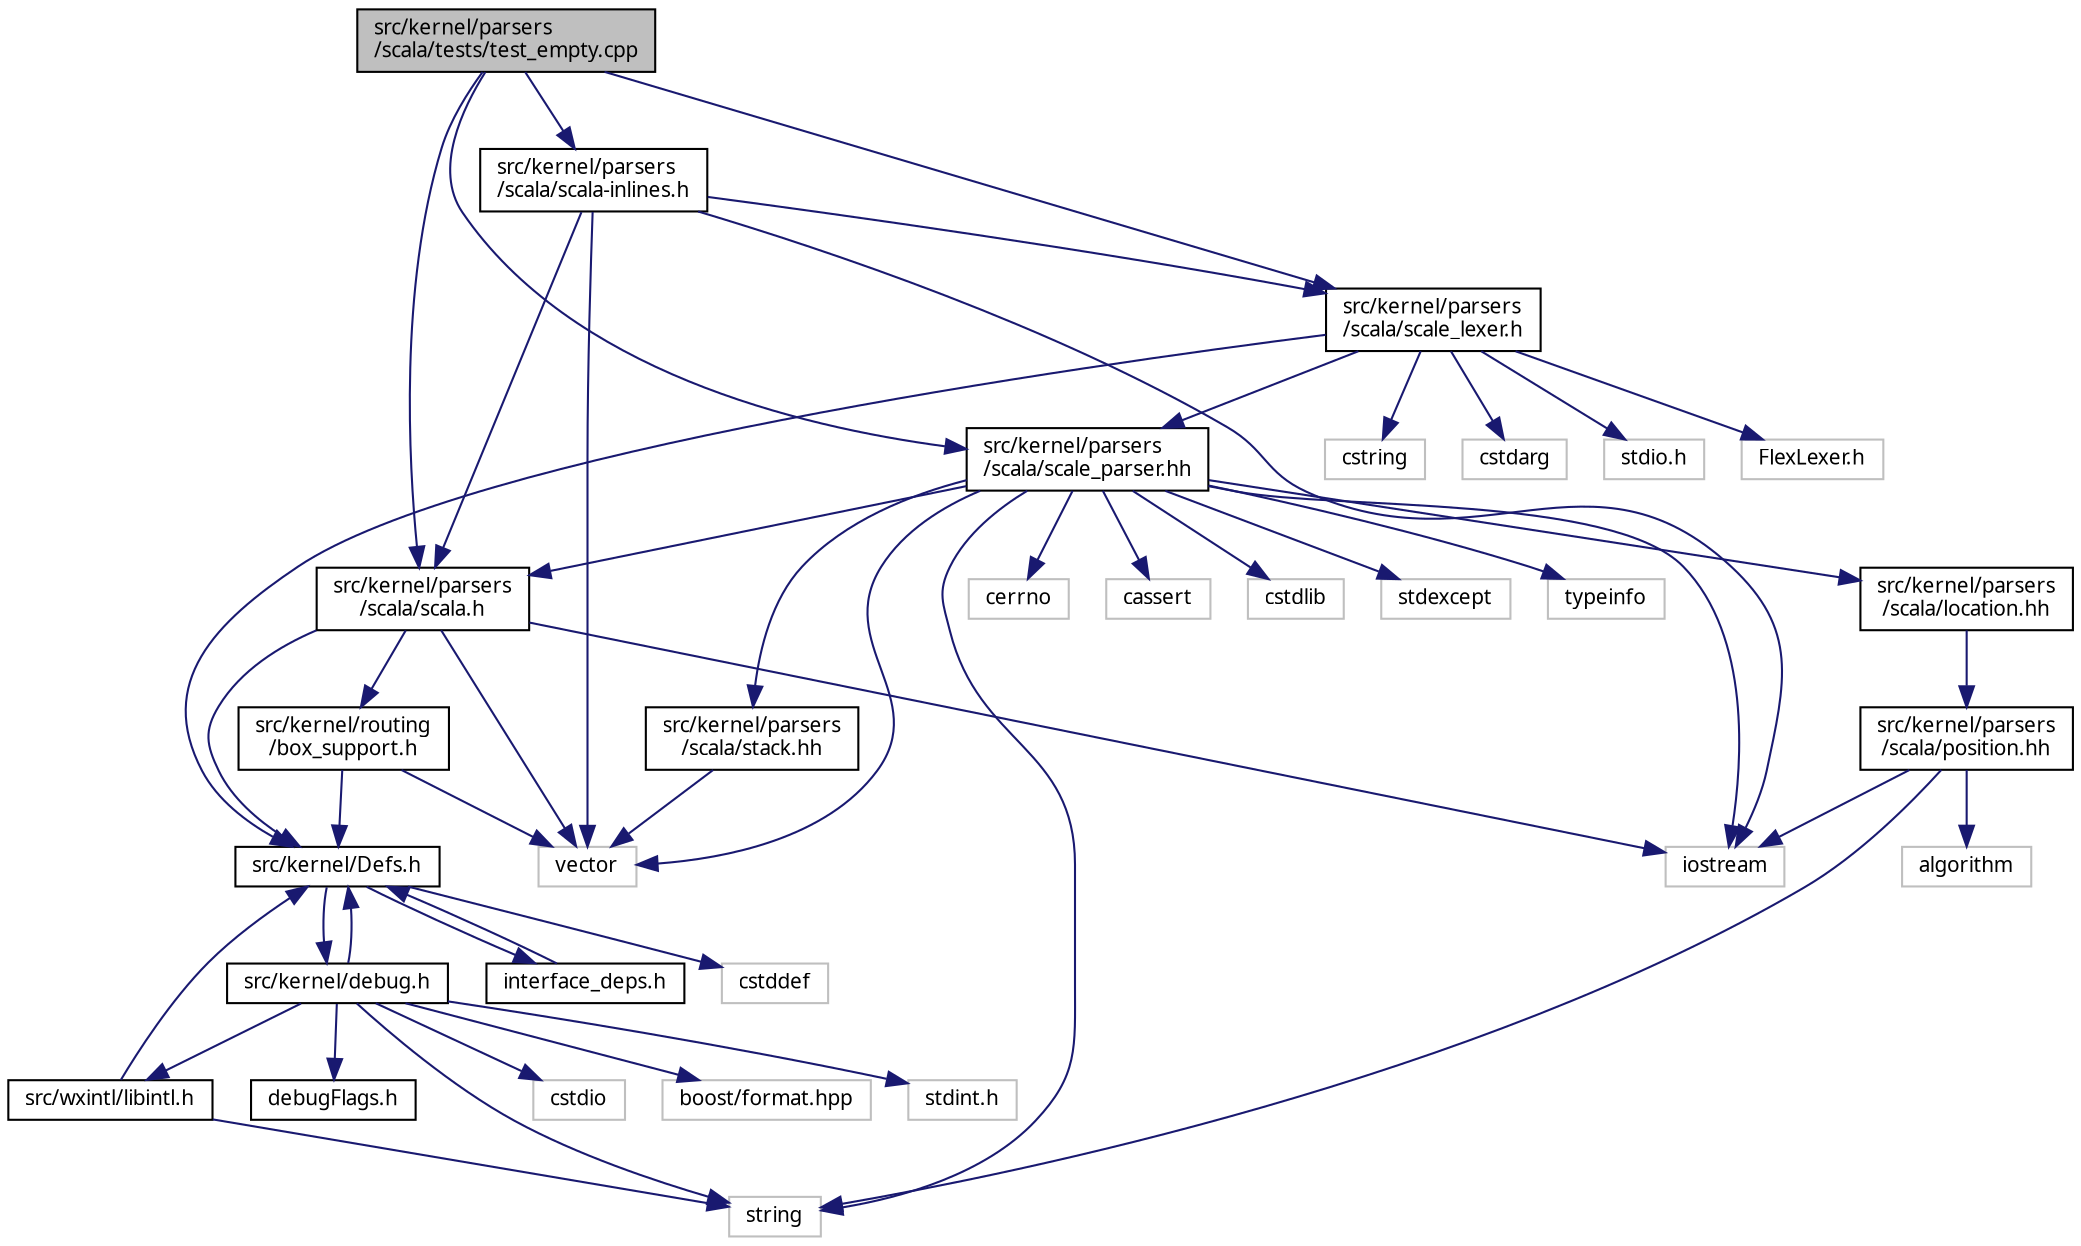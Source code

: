 digraph "src/kernel/parsers/scala/tests/test_empty.cpp"
{
  edge [fontname="Sans",fontsize="10",labelfontname="Sans",labelfontsize="10"];
  node [fontname="Sans",fontsize="10",shape=record];
  Node0 [label="src/kernel/parsers\l/scala/tests/test_empty.cpp",height=0.2,width=0.4,color="black", fillcolor="grey75", style="filled", fontcolor="black"];
  Node0 -> Node1 [color="midnightblue",fontsize="10",style="solid",fontname="Sans"];
  Node1 [label="src/kernel/parsers\l/scala/scala.h",height=0.2,width=0.4,color="black", fillcolor="white", style="filled",URL="$da/db7/scala_8h.html"];
  Node1 -> Node2 [color="midnightblue",fontsize="10",style="solid",fontname="Sans"];
  Node2 [label="src/kernel/Defs.h",height=0.2,width=0.4,color="black", fillcolor="white", style="filled",URL="$d1/d73/Defs_8h.html",tooltip="Common definitions. "];
  Node2 -> Node3 [color="midnightblue",fontsize="10",style="solid",fontname="Sans"];
  Node3 [label="interface_deps.h",height=0.2,width=0.4,color="black", fillcolor="white", style="filled",URL="$de/ddd/interface__deps_8h.html"];
  Node3 -> Node2 [color="midnightblue",fontsize="10",style="solid",fontname="Sans"];
  Node2 -> Node4 [color="midnightblue",fontsize="10",style="solid",fontname="Sans"];
  Node4 [label="cstddef",height=0.2,width=0.4,color="grey75", fillcolor="white", style="filled"];
  Node2 -> Node5 [color="midnightblue",fontsize="10",style="solid",fontname="Sans"];
  Node5 [label="src/kernel/debug.h",height=0.2,width=0.4,color="black", fillcolor="white", style="filled",URL="$db/d16/debug_8h.html"];
  Node5 -> Node2 [color="midnightblue",fontsize="10",style="solid",fontname="Sans"];
  Node5 -> Node6 [color="midnightblue",fontsize="10",style="solid",fontname="Sans"];
  Node6 [label="src/wxintl/libintl.h",height=0.2,width=0.4,color="black", fillcolor="white", style="filled",URL="$d4/d64/libintl_8h.html"];
  Node6 -> Node2 [color="midnightblue",fontsize="10",style="solid",fontname="Sans"];
  Node6 -> Node7 [color="midnightblue",fontsize="10",style="solid",fontname="Sans"];
  Node7 [label="string",height=0.2,width=0.4,color="grey75", fillcolor="white", style="filled"];
  Node5 -> Node7 [color="midnightblue",fontsize="10",style="solid",fontname="Sans"];
  Node5 -> Node8 [color="midnightblue",fontsize="10",style="solid",fontname="Sans"];
  Node8 [label="cstdio",height=0.2,width=0.4,color="grey75", fillcolor="white", style="filled"];
  Node5 -> Node9 [color="midnightblue",fontsize="10",style="solid",fontname="Sans"];
  Node9 [label="boost/format.hpp",height=0.2,width=0.4,color="grey75", fillcolor="white", style="filled"];
  Node5 -> Node10 [color="midnightblue",fontsize="10",style="solid",fontname="Sans"];
  Node10 [label="stdint.h",height=0.2,width=0.4,color="grey75", fillcolor="white", style="filled"];
  Node5 -> Node11 [color="midnightblue",fontsize="10",style="solid",fontname="Sans"];
  Node11 [label="debugFlags.h",height=0.2,width=0.4,color="black", fillcolor="white", style="filled",URL="$d4/dab/debugFlags_8h.html",tooltip="Debug flags for mutabor debug mode. "];
  Node1 -> Node12 [color="midnightblue",fontsize="10",style="solid",fontname="Sans"];
  Node12 [label="src/kernel/routing\l/box_support.h",height=0.2,width=0.4,color="black", fillcolor="white", style="filled",URL="$d2/dfc/box__support_8h.html",tooltip="Mutabor Box for C++. "];
  Node12 -> Node2 [color="midnightblue",fontsize="10",style="solid",fontname="Sans"];
  Node12 -> Node13 [color="midnightblue",fontsize="10",style="solid",fontname="Sans"];
  Node13 [label="vector",height=0.2,width=0.4,color="grey75", fillcolor="white", style="filled"];
  Node1 -> Node13 [color="midnightblue",fontsize="10",style="solid",fontname="Sans"];
  Node1 -> Node14 [color="midnightblue",fontsize="10",style="solid",fontname="Sans"];
  Node14 [label="iostream",height=0.2,width=0.4,color="grey75", fillcolor="white", style="filled"];
  Node0 -> Node15 [color="midnightblue",fontsize="10",style="solid",fontname="Sans"];
  Node15 [label="src/kernel/parsers\l/scala/scale_parser.hh",height=0.2,width=0.4,color="black", fillcolor="white", style="filled",URL="$dc/d1d/scale__parser_8hh.html"];
  Node15 -> Node7 [color="midnightblue",fontsize="10",style="solid",fontname="Sans"];
  Node15 -> Node16 [color="midnightblue",fontsize="10",style="solid",fontname="Sans"];
  Node16 [label="cerrno",height=0.2,width=0.4,color="grey75", fillcolor="white", style="filled"];
  Node15 -> Node1 [color="midnightblue",fontsize="10",style="solid",fontname="Sans"];
  Node15 -> Node17 [color="midnightblue",fontsize="10",style="solid",fontname="Sans"];
  Node17 [label="cassert",height=0.2,width=0.4,color="grey75", fillcolor="white", style="filled"];
  Node15 -> Node18 [color="midnightblue",fontsize="10",style="solid",fontname="Sans"];
  Node18 [label="cstdlib",height=0.2,width=0.4,color="grey75", fillcolor="white", style="filled"];
  Node15 -> Node14 [color="midnightblue",fontsize="10",style="solid",fontname="Sans"];
  Node15 -> Node19 [color="midnightblue",fontsize="10",style="solid",fontname="Sans"];
  Node19 [label="stdexcept",height=0.2,width=0.4,color="grey75", fillcolor="white", style="filled"];
  Node15 -> Node13 [color="midnightblue",fontsize="10",style="solid",fontname="Sans"];
  Node15 -> Node20 [color="midnightblue",fontsize="10",style="solid",fontname="Sans"];
  Node20 [label="src/kernel/parsers\l/scala/stack.hh",height=0.2,width=0.4,color="black", fillcolor="white", style="filled",URL="$dc/da6/stack_8hh.html",tooltip="Define the mutabor::scala_parser::stack class. "];
  Node20 -> Node13 [color="midnightblue",fontsize="10",style="solid",fontname="Sans"];
  Node15 -> Node21 [color="midnightblue",fontsize="10",style="solid",fontname="Sans"];
  Node21 [label="src/kernel/parsers\l/scala/location.hh",height=0.2,width=0.4,color="black", fillcolor="white", style="filled",URL="$d3/d46/location_8hh.html",tooltip="Define the mutabor::scala_parser::location class. "];
  Node21 -> Node22 [color="midnightblue",fontsize="10",style="solid",fontname="Sans"];
  Node22 [label="src/kernel/parsers\l/scala/position.hh",height=0.2,width=0.4,color="black", fillcolor="white", style="filled",URL="$d2/d18/position_8hh.html",tooltip="Define the mutabor::scala_parser::position class. "];
  Node22 -> Node23 [color="midnightblue",fontsize="10",style="solid",fontname="Sans"];
  Node23 [label="algorithm",height=0.2,width=0.4,color="grey75", fillcolor="white", style="filled"];
  Node22 -> Node14 [color="midnightblue",fontsize="10",style="solid",fontname="Sans"];
  Node22 -> Node7 [color="midnightblue",fontsize="10",style="solid",fontname="Sans"];
  Node15 -> Node24 [color="midnightblue",fontsize="10",style="solid",fontname="Sans"];
  Node24 [label="typeinfo",height=0.2,width=0.4,color="grey75", fillcolor="white", style="filled"];
  Node0 -> Node25 [color="midnightblue",fontsize="10",style="solid",fontname="Sans"];
  Node25 [label="src/kernel/parsers\l/scala/scale_lexer.h",height=0.2,width=0.4,color="black", fillcolor="white", style="filled",URL="$d6/d66/scale__lexer_8h.html"];
  Node25 -> Node2 [color="midnightblue",fontsize="10",style="solid",fontname="Sans"];
  Node25 -> Node15 [color="midnightblue",fontsize="10",style="solid",fontname="Sans"];
  Node25 -> Node26 [color="midnightblue",fontsize="10",style="solid",fontname="Sans"];
  Node26 [label="cstring",height=0.2,width=0.4,color="grey75", fillcolor="white", style="filled"];
  Node25 -> Node27 [color="midnightblue",fontsize="10",style="solid",fontname="Sans"];
  Node27 [label="cstdarg",height=0.2,width=0.4,color="grey75", fillcolor="white", style="filled"];
  Node25 -> Node28 [color="midnightblue",fontsize="10",style="solid",fontname="Sans"];
  Node28 [label="stdio.h",height=0.2,width=0.4,color="grey75", fillcolor="white", style="filled"];
  Node25 -> Node29 [color="midnightblue",fontsize="10",style="solid",fontname="Sans"];
  Node29 [label="FlexLexer.h",height=0.2,width=0.4,color="grey75", fillcolor="white", style="filled"];
  Node0 -> Node30 [color="midnightblue",fontsize="10",style="solid",fontname="Sans"];
  Node30 [label="src/kernel/parsers\l/scala/scala-inlines.h",height=0.2,width=0.4,color="black", fillcolor="white", style="filled",URL="$dc/dba/scala-inlines_8h.html"];
  Node30 -> Node1 [color="midnightblue",fontsize="10",style="solid",fontname="Sans"];
  Node30 -> Node25 [color="midnightblue",fontsize="10",style="solid",fontname="Sans"];
  Node30 -> Node13 [color="midnightblue",fontsize="10",style="solid",fontname="Sans"];
  Node30 -> Node14 [color="midnightblue",fontsize="10",style="solid",fontname="Sans"];
}
